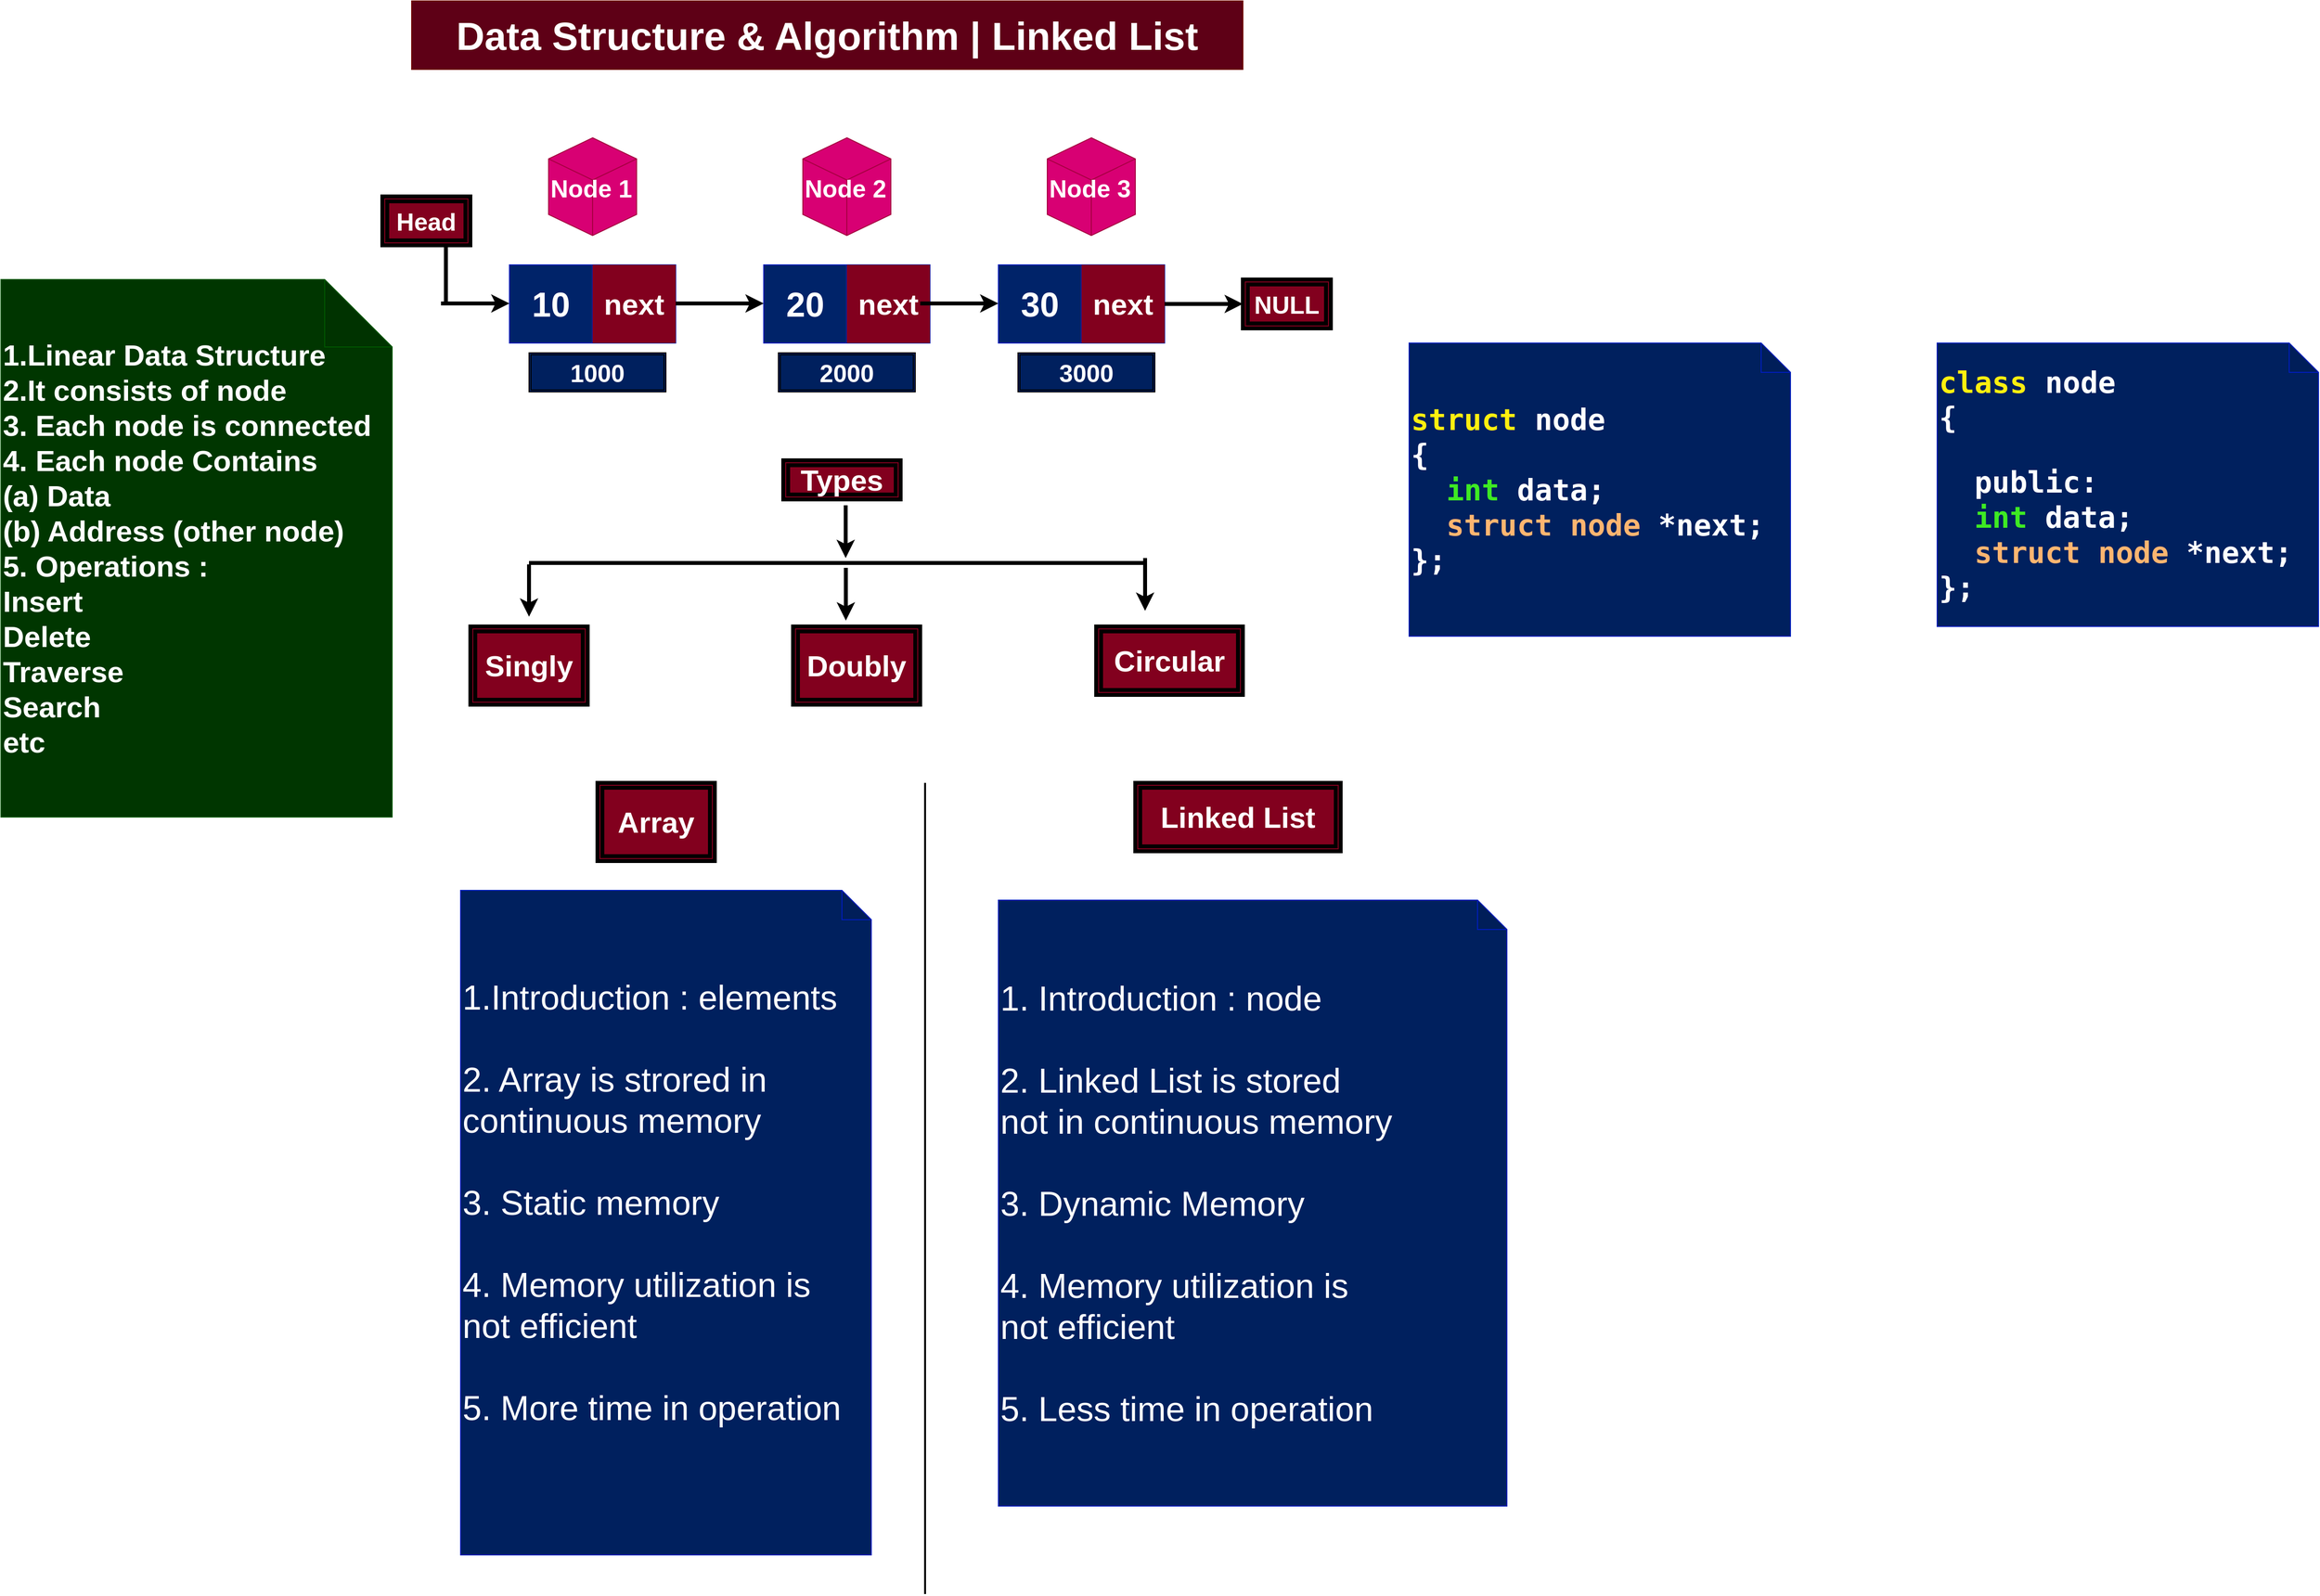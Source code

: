 <mxfile version="15.4.0" type="device"><diagram id="kLcREWV7JZikotNgGeFt" name="Page-1"><mxGraphModel dx="2586" dy="1838" grid="1" gridSize="10" guides="1" tooltips="1" connect="1" arrows="1" fold="1" page="1" pageScale="1" pageWidth="850" pageHeight="1100" math="0" shadow="0"><root><mxCell id="0"/><mxCell id="1" parent="0"/><mxCell id="FX4OYC9LNaWPf0s1jnYQ-1" value="&lt;font style=&quot;font-size: 40px&quot;&gt;&lt;b&gt;Data Structure &amp;amp; Algorithm | Linked List&lt;/b&gt;&lt;/font&gt;" style="rounded=0;whiteSpace=wrap;html=1;fillColor=#5E0016;strokeColor=#6F0000;fontColor=#ffffff;" parent="1" vertex="1"><mxGeometry x="350" y="-90" width="850" height="70" as="geometry"/></mxCell><mxCell id="FX4OYC9LNaWPf0s1jnYQ-2" value="&lt;font style=&quot;font-size: 30px&quot;&gt;&lt;b&gt;1.Linear Data Structure&amp;nbsp;&lt;br&gt;2.It consists of node&lt;br&gt;3. Each node is connected&lt;br&gt;4. Each node Contains&lt;br&gt;(a) Data&amp;nbsp;&lt;br&gt;(b) Address (other node)&lt;br&gt;5. Operations :&lt;br&gt;Insert&lt;br&gt;Delete&lt;br&gt;Traverse&lt;br&gt;Search&lt;br&gt;etc&lt;br&gt;&lt;/b&gt;&lt;/font&gt;" style="shape=note;whiteSpace=wrap;html=1;backgroundOutline=1;darkOpacity=0.05;fillColor=#003600;size=69;strokeColor=#005700;fontColor=#ffffff;align=left;" parent="1" vertex="1"><mxGeometry x="-70" y="195" width="400" height="550" as="geometry"/></mxCell><mxCell id="FX4OYC9LNaWPf0s1jnYQ-4" value="" style="shape=table;startSize=0;container=1;collapsible=0;childLayout=tableLayout;fillColor=#002369;strokeColor=#001DBC;fontColor=#ffffff;" parent="1" vertex="1"><mxGeometry x="450" y="180" width="170" height="80" as="geometry"/></mxCell><mxCell id="FX4OYC9LNaWPf0s1jnYQ-5" value="" style="shape=partialRectangle;collapsible=0;dropTarget=0;pointerEvents=0;fillColor=none;top=0;left=0;bottom=0;right=0;points=[[0,0.5],[1,0.5]];portConstraint=eastwest;" parent="FX4OYC9LNaWPf0s1jnYQ-4" vertex="1"><mxGeometry width="170" height="80" as="geometry"/></mxCell><mxCell id="FX4OYC9LNaWPf0s1jnYQ-6" value="&lt;b&gt;&lt;font style=&quot;font-size: 35px&quot; color=&quot;#ffffff&quot;&gt;10&lt;/font&gt;&lt;/b&gt;" style="shape=partialRectangle;html=1;whiteSpace=wrap;connectable=0;overflow=hidden;fillColor=none;top=0;left=0;bottom=0;right=0;pointerEvents=1;" parent="FX4OYC9LNaWPf0s1jnYQ-5" vertex="1"><mxGeometry width="85" height="80" as="geometry"><mxRectangle width="85" height="80" as="alternateBounds"/></mxGeometry></mxCell><mxCell id="FX4OYC9LNaWPf0s1jnYQ-7" value="&lt;b style=&quot;font-size: 30px&quot;&gt;next&lt;/b&gt;" style="shape=partialRectangle;html=1;whiteSpace=wrap;connectable=0;overflow=hidden;fillColor=#82001E;top=0;left=0;bottom=0;right=0;pointerEvents=1;strokeColor=#6F0000;fontColor=#ffffff;" parent="FX4OYC9LNaWPf0s1jnYQ-5" vertex="1"><mxGeometry x="85" width="85" height="80" as="geometry"><mxRectangle width="85" height="80" as="alternateBounds"/></mxGeometry></mxCell><mxCell id="FX4OYC9LNaWPf0s1jnYQ-8" value="" style="shape=table;startSize=0;container=1;collapsible=0;childLayout=tableLayout;fillColor=#002369;strokeColor=#001DBC;fontColor=#ffffff;" parent="1" vertex="1"><mxGeometry x="710" y="180" width="170" height="80" as="geometry"/></mxCell><mxCell id="FX4OYC9LNaWPf0s1jnYQ-9" value="" style="shape=partialRectangle;collapsible=0;dropTarget=0;pointerEvents=0;fillColor=none;top=0;left=0;bottom=0;right=0;points=[[0,0.5],[1,0.5]];portConstraint=eastwest;" parent="FX4OYC9LNaWPf0s1jnYQ-8" vertex="1"><mxGeometry width="170" height="80" as="geometry"/></mxCell><mxCell id="FX4OYC9LNaWPf0s1jnYQ-10" value="&lt;b&gt;&lt;font style=&quot;font-size: 35px&quot; color=&quot;#ffffff&quot;&gt;20&lt;/font&gt;&lt;/b&gt;" style="shape=partialRectangle;html=1;whiteSpace=wrap;connectable=0;overflow=hidden;fillColor=none;top=0;left=0;bottom=0;right=0;pointerEvents=1;" parent="FX4OYC9LNaWPf0s1jnYQ-9" vertex="1"><mxGeometry width="85" height="80" as="geometry"><mxRectangle width="85" height="80" as="alternateBounds"/></mxGeometry></mxCell><mxCell id="FX4OYC9LNaWPf0s1jnYQ-11" value="" style="shape=partialRectangle;html=1;whiteSpace=wrap;connectable=0;overflow=hidden;fillColor=none;top=0;left=0;bottom=0;right=0;pointerEvents=1;" parent="FX4OYC9LNaWPf0s1jnYQ-9" vertex="1"><mxGeometry x="85" width="85" height="80" as="geometry"><mxRectangle width="85" height="80" as="alternateBounds"/></mxGeometry></mxCell><mxCell id="FX4OYC9LNaWPf0s1jnYQ-12" value="" style="shape=table;startSize=0;container=1;collapsible=0;childLayout=tableLayout;fillColor=#002369;strokeColor=#001DBC;fontColor=#ffffff;" parent="1" vertex="1"><mxGeometry x="950" y="180" width="170" height="80" as="geometry"/></mxCell><mxCell id="FX4OYC9LNaWPf0s1jnYQ-13" value="" style="shape=partialRectangle;collapsible=0;dropTarget=0;pointerEvents=0;fillColor=none;top=0;left=0;bottom=0;right=0;points=[[0,0.5],[1,0.5]];portConstraint=eastwest;" parent="FX4OYC9LNaWPf0s1jnYQ-12" vertex="1"><mxGeometry width="170" height="80" as="geometry"/></mxCell><mxCell id="FX4OYC9LNaWPf0s1jnYQ-14" value="&lt;b&gt;&lt;font style=&quot;font-size: 35px&quot; color=&quot;#ffffff&quot;&gt;30&lt;/font&gt;&lt;/b&gt;" style="shape=partialRectangle;html=1;whiteSpace=wrap;connectable=0;overflow=hidden;fillColor=none;top=0;left=0;bottom=0;right=0;pointerEvents=1;" parent="FX4OYC9LNaWPf0s1jnYQ-13" vertex="1"><mxGeometry width="85" height="80" as="geometry"><mxRectangle width="85" height="80" as="alternateBounds"/></mxGeometry></mxCell><mxCell id="FX4OYC9LNaWPf0s1jnYQ-15" value="" style="shape=partialRectangle;html=1;whiteSpace=wrap;connectable=0;overflow=hidden;fillColor=none;top=0;left=0;bottom=0;right=0;pointerEvents=1;" parent="FX4OYC9LNaWPf0s1jnYQ-13" vertex="1"><mxGeometry x="85" width="85" height="80" as="geometry"><mxRectangle width="85" height="80" as="alternateBounds"/></mxGeometry></mxCell><mxCell id="FX4OYC9LNaWPf0s1jnYQ-16" value="" style="edgeStyle=segmentEdgeStyle;endArrow=classic;html=1;rounded=0;strokeWidth=4;" parent="1" target="FX4OYC9LNaWPf0s1jnYQ-9" edge="1"><mxGeometry width="50" height="50" relative="1" as="geometry"><mxPoint x="620" y="219.5" as="sourcePoint"/><mxPoint x="700" y="220" as="targetPoint"/></mxGeometry></mxCell><mxCell id="FX4OYC9LNaWPf0s1jnYQ-17" value="&lt;font color=&quot;#ffffff&quot; size=&quot;1&quot;&gt;&lt;b style=&quot;font-size: 30px&quot;&gt;next&lt;/b&gt;&lt;/font&gt;" style="shape=partialRectangle;html=1;whiteSpace=wrap;connectable=0;overflow=hidden;fillColor=#82001E;top=0;left=0;bottom=0;right=0;pointerEvents=1;strokeColor=#6F0000;fontColor=#ffffff;" parent="1" vertex="1"><mxGeometry x="795" y="180" width="85" height="80" as="geometry"><mxRectangle width="85" height="80" as="alternateBounds"/></mxGeometry></mxCell><mxCell id="FX4OYC9LNaWPf0s1jnYQ-18" value="&lt;font color=&quot;#ffffff&quot; size=&quot;1&quot;&gt;&lt;b style=&quot;font-size: 30px&quot;&gt;next&lt;/b&gt;&lt;/font&gt;" style="shape=partialRectangle;html=1;whiteSpace=wrap;connectable=0;overflow=hidden;fillColor=#82001E;top=0;left=0;bottom=0;right=0;pointerEvents=1;strokeColor=#6F0000;fontColor=#ffffff;" parent="1" vertex="1"><mxGeometry x="1035" y="180" width="85" height="80" as="geometry"><mxRectangle width="85" height="80" as="alternateBounds"/></mxGeometry></mxCell><mxCell id="FX4OYC9LNaWPf0s1jnYQ-20" value="" style="edgeStyle=segmentEdgeStyle;endArrow=classic;html=1;rounded=0;strokeWidth=4;" parent="1" edge="1"><mxGeometry width="50" height="50" relative="1" as="geometry"><mxPoint x="870" y="219.5" as="sourcePoint"/><mxPoint x="950" y="220" as="targetPoint"/></mxGeometry></mxCell><mxCell id="FX4OYC9LNaWPf0s1jnYQ-21" value="" style="edgeStyle=segmentEdgeStyle;endArrow=classic;html=1;rounded=0;strokeWidth=4;" parent="1" target="FX4OYC9LNaWPf0s1jnYQ-5" edge="1"><mxGeometry width="50" height="50" relative="1" as="geometry"><mxPoint x="380" y="219.5" as="sourcePoint"/><mxPoint x="430" y="219.5" as="targetPoint"/></mxGeometry></mxCell><mxCell id="FX4OYC9LNaWPf0s1jnYQ-22" value="" style="line;strokeWidth=4;direction=south;html=1;fillColor=#82001E;" parent="1" vertex="1"><mxGeometry x="380" y="150" width="10" height="70" as="geometry"/></mxCell><mxCell id="FX4OYC9LNaWPf0s1jnYQ-24" value="&lt;font style=&quot;font-size: 25px&quot; color=&quot;#ffffff&quot;&gt;Head&lt;/font&gt;" style="shape=ext;double=1;rounded=0;whiteSpace=wrap;html=1;strokeWidth=4;fillColor=#82001E;fontStyle=1" parent="1" vertex="1"><mxGeometry x="320" y="110" width="90" height="50" as="geometry"/></mxCell><mxCell id="FX4OYC9LNaWPf0s1jnYQ-25" value="&lt;font color=&quot;#ffffff&quot;&gt;&lt;span style=&quot;font-size: 25px&quot;&gt;NULL&lt;/span&gt;&lt;/font&gt;" style="shape=ext;double=1;rounded=0;whiteSpace=wrap;html=1;strokeWidth=4;fillColor=#82001E;fontStyle=1" parent="1" vertex="1"><mxGeometry x="1200" y="195" width="90" height="50" as="geometry"/></mxCell><mxCell id="FX4OYC9LNaWPf0s1jnYQ-26" value="" style="edgeStyle=segmentEdgeStyle;endArrow=classic;html=1;rounded=0;strokeWidth=4;" parent="1" edge="1"><mxGeometry width="50" height="50" relative="1" as="geometry"><mxPoint x="1120" y="220" as="sourcePoint"/><mxPoint x="1200" y="220.5" as="targetPoint"/></mxGeometry></mxCell><mxCell id="FX4OYC9LNaWPf0s1jnYQ-28" value="&lt;font style=&quot;font-size: 30px&quot; color=&quot;#ffffff&quot;&gt;&lt;b&gt;Singly&lt;/b&gt;&lt;/font&gt;" style="shape=ext;double=1;rounded=0;whiteSpace=wrap;html=1;strokeWidth=4;fillColor=#82001E;" parent="1" vertex="1"><mxGeometry x="410" y="550" width="120" height="80" as="geometry"/></mxCell><mxCell id="FX4OYC9LNaWPf0s1jnYQ-29" value="&lt;font style=&quot;font-size: 30px&quot; color=&quot;#ffffff&quot;&gt;&lt;b&gt;Doubly&lt;/b&gt;&lt;/font&gt;" style="shape=ext;double=1;rounded=0;whiteSpace=wrap;html=1;strokeWidth=4;fillColor=#82001E;" parent="1" vertex="1"><mxGeometry x="740" y="550" width="130" height="80" as="geometry"/></mxCell><mxCell id="FX4OYC9LNaWPf0s1jnYQ-30" value="&lt;font style=&quot;font-size: 30px&quot; color=&quot;#ffffff&quot;&gt;&lt;b&gt;Circular&lt;/b&gt;&lt;/font&gt;" style="shape=ext;double=1;rounded=0;whiteSpace=wrap;html=1;strokeWidth=4;fillColor=#82001E;" parent="1" vertex="1"><mxGeometry x="1050" y="550" width="150" height="70" as="geometry"/></mxCell><mxCell id="FX4OYC9LNaWPf0s1jnYQ-31" value="&lt;font style=&quot;font-size: 30px&quot; color=&quot;#ffffff&quot;&gt;&lt;b&gt;Types&lt;/b&gt;&lt;/font&gt;" style="shape=ext;double=1;rounded=0;whiteSpace=wrap;html=1;strokeWidth=4;fillColor=#82001E;" parent="1" vertex="1"><mxGeometry x="730" y="380" width="120" height="40" as="geometry"/></mxCell><mxCell id="FX4OYC9LNaWPf0s1jnYQ-32" value="" style="line;strokeWidth=4;html=1;perimeter=backbonePerimeter;points=[];outlineConnect=0;fillColor=#82001E;" parent="1" vertex="1"><mxGeometry x="470" y="480" width="630" height="10" as="geometry"/></mxCell><mxCell id="FX4OYC9LNaWPf0s1jnYQ-33" value="" style="edgeStyle=segmentEdgeStyle;endArrow=classic;html=1;rounded=0;strokeWidth=4;" parent="1" source="FX4OYC9LNaWPf0s1jnYQ-32" edge="1"><mxGeometry width="50" height="50" relative="1" as="geometry"><mxPoint x="470" y="490" as="sourcePoint"/><mxPoint x="470" y="540" as="targetPoint"/></mxGeometry></mxCell><mxCell id="FX4OYC9LNaWPf0s1jnYQ-34" value="" style="edgeStyle=segmentEdgeStyle;endArrow=classic;html=1;rounded=0;strokeWidth=4;" parent="1" edge="1"><mxGeometry width="50" height="50" relative="1" as="geometry"><mxPoint x="1100" y="480" as="sourcePoint"/><mxPoint x="1100" y="534" as="targetPoint"/></mxGeometry></mxCell><mxCell id="FX4OYC9LNaWPf0s1jnYQ-35" value="" style="edgeStyle=segmentEdgeStyle;endArrow=classic;html=1;rounded=0;strokeWidth=4;" parent="1" edge="1"><mxGeometry width="50" height="50" relative="1" as="geometry"><mxPoint x="794" y="490" as="sourcePoint"/><mxPoint x="794" y="544" as="targetPoint"/></mxGeometry></mxCell><mxCell id="2EAFpjxUIgZYR22yZYQm-1" value="&lt;font style=&quot;font-size: 35px&quot;&gt;1.Introduction : elements&lt;br&gt;&lt;br&gt;2. Array is strored in continuous memory&lt;br&gt;&lt;br&gt;3. Static memory&lt;br&gt;&lt;br&gt;4. Memory utilization is&lt;br&gt;not efficient&lt;br&gt;&lt;br&gt;5. More time in operation&lt;br&gt;&lt;br&gt;&lt;/font&gt;" style="shape=note;whiteSpace=wrap;html=1;backgroundOutline=1;darkOpacity=0.05;align=left;fillColor=#00205E;strokeColor=#001DBC;fontColor=#ffffff;" parent="1" vertex="1"><mxGeometry x="400" y="820" width="420" height="680" as="geometry"/></mxCell><mxCell id="2EAFpjxUIgZYR22yZYQm-2" value="&lt;span style=&quot;font-size: 35px&quot;&gt;&lt;br&gt;&lt;br&gt;1. Introduction : node&lt;br&gt;&lt;br&gt;2. Linked List is stored&amp;nbsp;&lt;br&gt;not in continuous memory&lt;br&gt;&lt;br&gt;3. Dynamic Memory&lt;br&gt;&lt;br&gt;&lt;/span&gt;&lt;span style=&quot;font-size: 35px&quot;&gt;4. Memory utilization is&lt;/span&gt;&lt;br style=&quot;font-size: 35px&quot;&gt;&lt;span style=&quot;font-size: 35px&quot;&gt;not efficient&lt;/span&gt;&lt;span style=&quot;font-size: 35px&quot;&gt;&amp;nbsp;&lt;br&gt;&lt;br&gt;&lt;/span&gt;&lt;span style=&quot;font-size: 35px&quot;&gt;5. Less time in operation&lt;/span&gt;&lt;br style=&quot;font-size: 35px&quot;&gt;&lt;span style=&quot;font-size: 35px&quot;&gt;&lt;br&gt;&lt;br&gt;&lt;/span&gt;" style="shape=note;whiteSpace=wrap;html=1;backgroundOutline=1;darkOpacity=0.05;fillColor=#00205E;strokeColor=#001DBC;fontColor=#ffffff;align=left;" parent="1" vertex="1"><mxGeometry x="950" y="830" width="520" height="620" as="geometry"/></mxCell><mxCell id="2EAFpjxUIgZYR22yZYQm-3" value="" style="line;strokeWidth=2;direction=south;html=1;align=left;" parent="1" vertex="1"><mxGeometry x="870" y="710" width="10" height="830" as="geometry"/></mxCell><mxCell id="2EAFpjxUIgZYR22yZYQm-4" value="&lt;font color=&quot;#ffffff&quot; size=&quot;1&quot;&gt;&lt;b style=&quot;font-size: 25px&quot;&gt;1000&lt;/b&gt;&lt;/font&gt;" style="shape=ext;double=1;rounded=0;whiteSpace=wrap;html=1;fillColor=#00205E;align=center;" parent="1" vertex="1"><mxGeometry x="470" y="270" width="140" height="40" as="geometry"/></mxCell><mxCell id="2EAFpjxUIgZYR22yZYQm-5" value="&lt;font color=&quot;#ffffff&quot; size=&quot;1&quot;&gt;&lt;b style=&quot;font-size: 25px&quot;&gt;2000&lt;/b&gt;&lt;/font&gt;" style="shape=ext;double=1;rounded=0;whiteSpace=wrap;html=1;fillColor=#00205E;align=center;" parent="1" vertex="1"><mxGeometry x="725" y="270" width="140" height="40" as="geometry"/></mxCell><mxCell id="2EAFpjxUIgZYR22yZYQm-6" value="&lt;font color=&quot;#ffffff&quot; size=&quot;1&quot;&gt;&lt;b style=&quot;font-size: 25px&quot;&gt;3000&lt;/b&gt;&lt;/font&gt;" style="shape=ext;double=1;rounded=0;whiteSpace=wrap;html=1;fillColor=#00205E;align=center;" parent="1" vertex="1"><mxGeometry x="970" y="270" width="140" height="40" as="geometry"/></mxCell><mxCell id="2EAFpjxUIgZYR22yZYQm-7" value="&lt;pre style=&quot;max-height: 600px ; font-size: 30px&quot;&gt;&lt;code class=&quot;dsa hljs cpp&quot; style=&quot;font-size: 30px&quot;&gt;&lt;span class=&quot;hljs-class&quot; style=&quot;font-size: 30px&quot;&gt;&lt;font color=&quot;#ffef0f&quot;&gt;&lt;span class=&quot;hljs-keyword&quot; style=&quot;font-size: 30px&quot;&gt;struct&lt;/span&gt; &lt;/font&gt;&lt;span class=&quot;hljs-title&quot; style=&quot;font-size: 30px&quot;&gt;node&lt;/span&gt;&lt;br style=&quot;font-size: 30px&quot;&gt;{&lt;/span&gt;&lt;br style=&quot;font-size: 30px&quot;&gt;  &lt;font color=&quot;#3eea23&quot;&gt;&lt;span class=&quot;hljs-keyword&quot; style=&quot;font-size: 30px&quot;&gt;int&lt;/span&gt; &lt;/font&gt;data;&lt;br style=&quot;font-size: 30px&quot;&gt;  &lt;span class=&quot;hljs-class&quot; style=&quot;font-size: 30px&quot;&gt;&lt;font color=&quot;#ffb570&quot;&gt;&lt;span class=&quot;hljs-keyword&quot; style=&quot;font-size: 30px&quot;&gt;struct&lt;/span&gt; &lt;span class=&quot;hljs-title&quot; style=&quot;font-size: 30px&quot;&gt;node&lt;/span&gt;&lt;/font&gt; *&lt;span class=&quot;hljs-title&quot; style=&quot;font-size: 30px&quot;&gt;next&lt;/span&gt;;&lt;/span&gt;&lt;br style=&quot;font-size: 30px&quot;&gt;};&lt;/code&gt;&lt;/pre&gt;" style="shape=note;whiteSpace=wrap;html=1;backgroundOutline=1;darkOpacity=0.05;fillColor=#00205E;strokeColor=#001DBC;fontColor=#ffffff;align=left;fontSize=30;fontStyle=1" parent="1" vertex="1"><mxGeometry x="1370" y="260" width="390" height="300" as="geometry"/></mxCell><mxCell id="2EAFpjxUIgZYR22yZYQm-8" value="&lt;font style=&quot;font-size: 30px&quot; color=&quot;#ffffff&quot;&gt;&lt;b&gt;Array&lt;/b&gt;&lt;/font&gt;" style="shape=ext;double=1;rounded=0;whiteSpace=wrap;html=1;strokeWidth=4;fillColor=#82001E;" parent="1" vertex="1"><mxGeometry x="540" y="710" width="120" height="80" as="geometry"/></mxCell><mxCell id="2EAFpjxUIgZYR22yZYQm-9" value="&lt;font style=&quot;font-size: 30px&quot; color=&quot;#ffffff&quot;&gt;&lt;b&gt;Linked List&lt;/b&gt;&lt;/font&gt;" style="shape=ext;double=1;rounded=0;whiteSpace=wrap;html=1;strokeWidth=4;fillColor=#82001E;" parent="1" vertex="1"><mxGeometry x="1090" y="710" width="210" height="70" as="geometry"/></mxCell><mxCell id="2EAFpjxUIgZYR22yZYQm-10" value="&lt;b&gt;&lt;font style=&quot;font-size: 25px&quot;&gt;Node 1&lt;/font&gt;&lt;br&gt;&lt;/b&gt;" style="html=1;whiteSpace=wrap;shape=isoCube2;backgroundOutline=1;isoAngle=15;fontSize=30;fillColor=#d80073;align=left;strokeColor=#A50040;fontColor=#ffffff;" parent="1" vertex="1"><mxGeometry x="490" y="50" width="90" height="100" as="geometry"/></mxCell><mxCell id="2EAFpjxUIgZYR22yZYQm-13" value="&lt;b&gt;&lt;font style=&quot;font-size: 25px&quot;&gt;Node 2&lt;/font&gt;&lt;br&gt;&lt;/b&gt;" style="html=1;whiteSpace=wrap;shape=isoCube2;backgroundOutline=1;isoAngle=15;fontSize=30;fillColor=#d80073;align=left;strokeColor=#A50040;fontColor=#ffffff;" parent="1" vertex="1"><mxGeometry x="750" y="50" width="90" height="100" as="geometry"/></mxCell><mxCell id="2EAFpjxUIgZYR22yZYQm-14" value="&lt;b&gt;&lt;font style=&quot;font-size: 25px&quot;&gt;Node 3&lt;/font&gt;&lt;br&gt;&lt;/b&gt;" style="html=1;whiteSpace=wrap;shape=isoCube2;backgroundOutline=1;isoAngle=15;fontSize=30;fillColor=#d80073;align=left;strokeColor=#A50040;fontColor=#ffffff;" parent="1" vertex="1"><mxGeometry x="1000" y="50" width="90" height="100" as="geometry"/></mxCell><mxCell id="WGS0exvz3PwvDSj9ZTFY-2" value="" style="edgeStyle=segmentEdgeStyle;endArrow=classic;html=1;rounded=0;strokeWidth=4;" edge="1" parent="1"><mxGeometry width="50" height="50" relative="1" as="geometry"><mxPoint x="793.82" y="426" as="sourcePoint"/><mxPoint x="793.82" y="480" as="targetPoint"/></mxGeometry></mxCell><mxCell id="WGS0exvz3PwvDSj9ZTFY-4" value="&lt;pre style=&quot;max-height: 600px ; font-size: 30px&quot;&gt;&lt;code class=&quot;dsa hljs cpp&quot; style=&quot;font-size: 30px&quot;&gt;&lt;span class=&quot;hljs-class&quot; style=&quot;font-size: 30px&quot;&gt;&lt;span class=&quot;hljs-title&quot; style=&quot;font-size: 30px&quot;&gt;&lt;font color=&quot;#ffef0f&quot;&gt;class &lt;/font&gt;node&lt;/span&gt;&lt;br style=&quot;font-size: 30px&quot;&gt;{&lt;/span&gt;&lt;/code&gt;&lt;/pre&gt;&lt;pre style=&quot;max-height: 600px ; font-size: 30px&quot;&gt;&lt;code class=&quot;dsa hljs cpp&quot; style=&quot;font-size: 30px&quot;&gt;  public:&lt;br style=&quot;font-size: 30px&quot;&gt;  &lt;font color=&quot;#3eea23&quot;&gt;&lt;span class=&quot;hljs-keyword&quot; style=&quot;font-size: 30px&quot;&gt;int&lt;/span&gt; &lt;/font&gt;data;&lt;br style=&quot;font-size: 30px&quot;&gt;  &lt;span class=&quot;hljs-class&quot; style=&quot;font-size: 30px&quot;&gt;&lt;font color=&quot;#ffb570&quot;&gt;&lt;span class=&quot;hljs-keyword&quot; style=&quot;font-size: 30px&quot;&gt;struct&lt;/span&gt; &lt;span class=&quot;hljs-title&quot; style=&quot;font-size: 30px&quot;&gt;node&lt;/span&gt;&lt;/font&gt; *&lt;span class=&quot;hljs-title&quot; style=&quot;font-size: 30px&quot;&gt;next&lt;/span&gt;;&lt;/span&gt;&lt;br style=&quot;font-size: 30px&quot;&gt;};&lt;/code&gt;&lt;/pre&gt;" style="shape=note;whiteSpace=wrap;html=1;backgroundOutline=1;darkOpacity=0.05;fillColor=#00205E;strokeColor=#001DBC;fontColor=#ffffff;align=left;fontSize=30;fontStyle=1" vertex="1" parent="1"><mxGeometry x="1910" y="260" width="390" height="290" as="geometry"/></mxCell></root></mxGraphModel></diagram></mxfile>